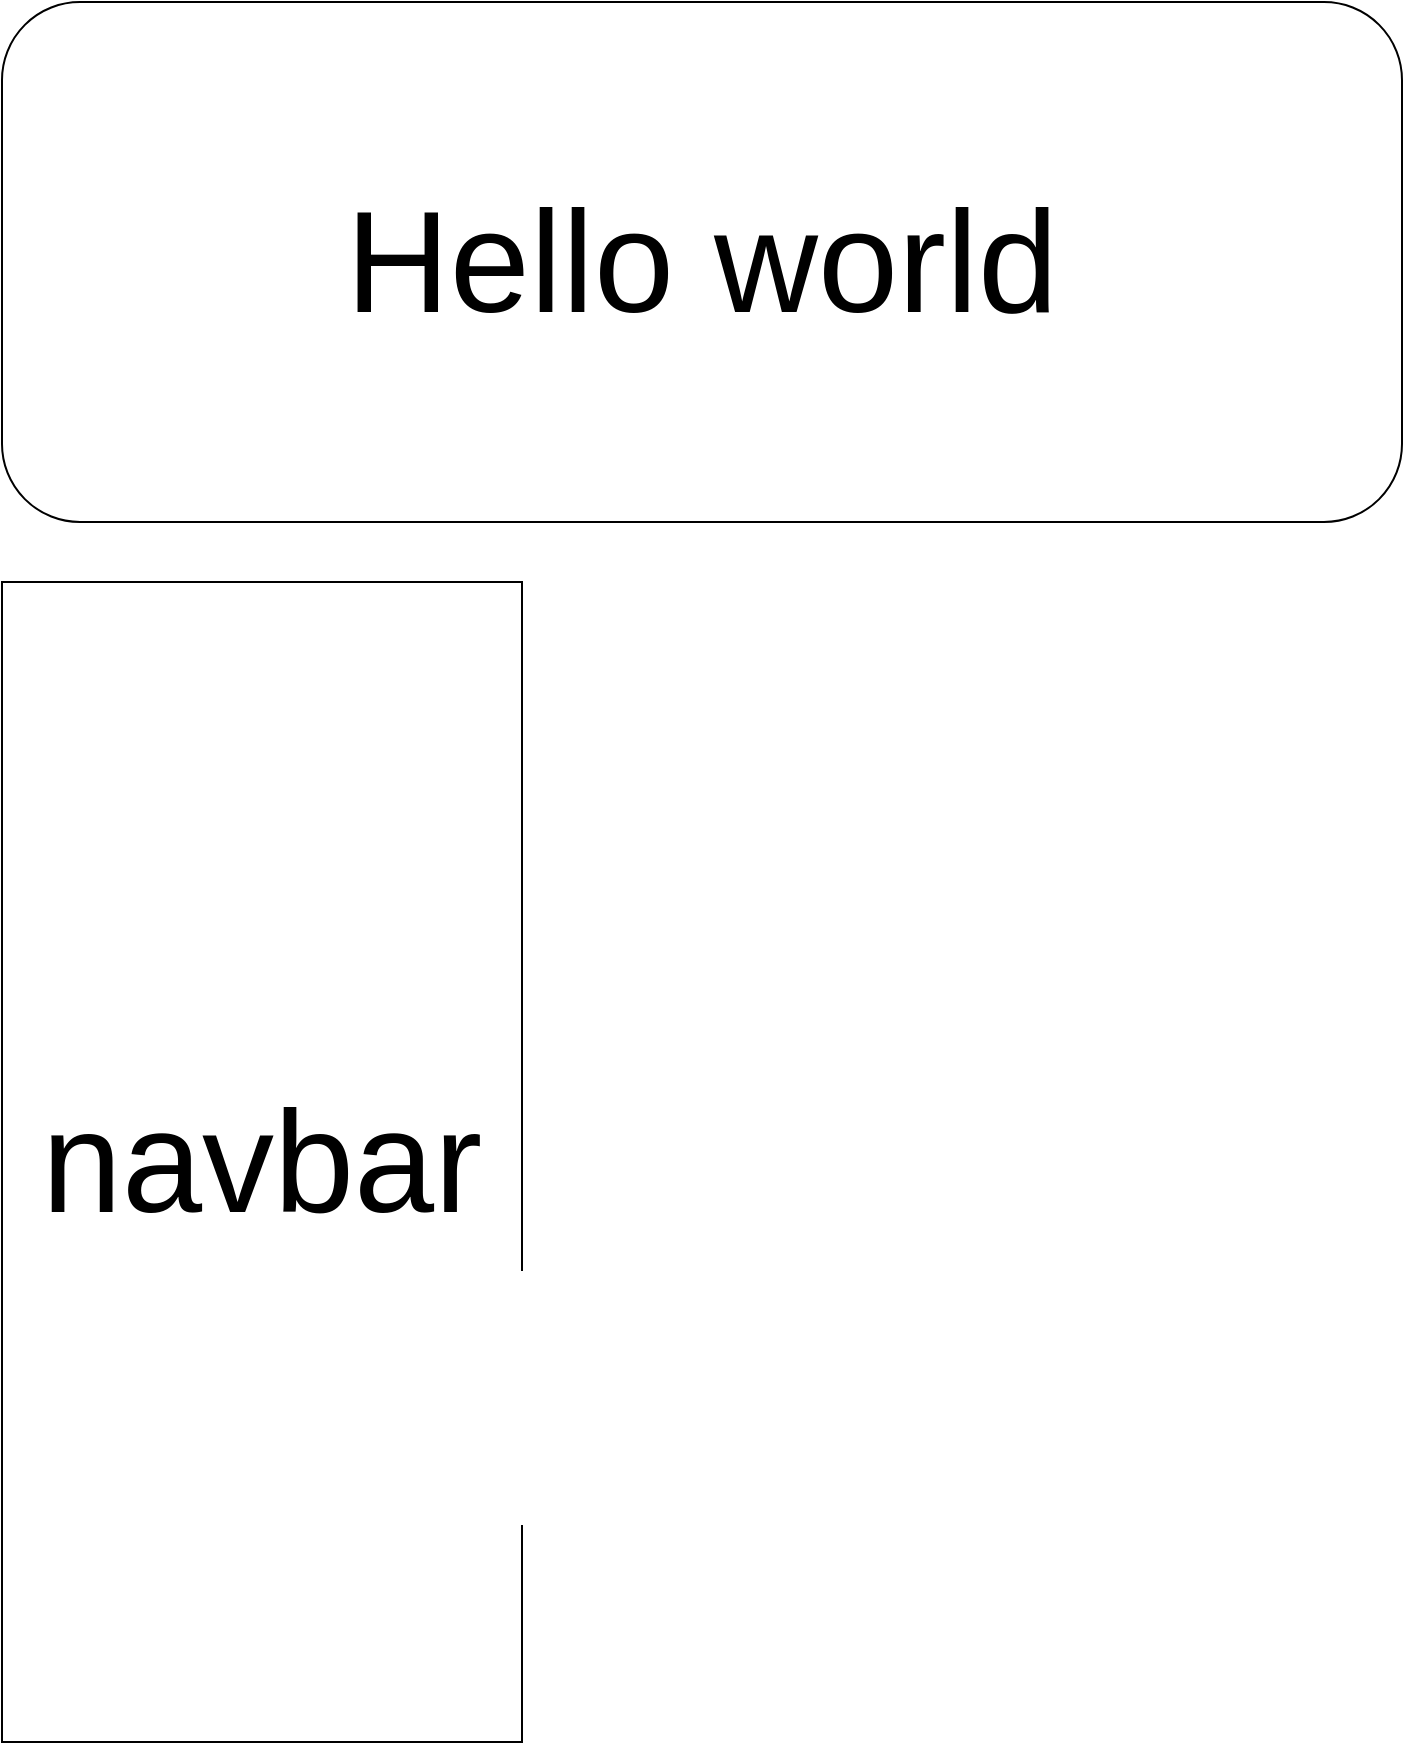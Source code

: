 <mxfile version="20.1.4" type="github">
  <diagram id="r01NzRCkKseqNjuc2pSp" name="Page-1">
    <mxGraphModel dx="1422" dy="765" grid="1" gridSize="10" guides="1" tooltips="1" connect="1" arrows="1" fold="1" page="1" pageScale="1" pageWidth="850" pageHeight="1100" math="0" shadow="0">
      <root>
        <mxCell id="0" />
        <mxCell id="1" parent="0" />
        <mxCell id="mR5w28hXf6_Jl-m4y_PN-1" value="&lt;font style=&quot;font-size: 72px;&quot;&gt;Hello world&lt;br&gt;&lt;/font&gt;" style="rounded=1;whiteSpace=wrap;html=1;" vertex="1" parent="1">
          <mxGeometry x="100" y="40" width="700" height="260" as="geometry" />
        </mxCell>
        <mxCell id="mR5w28hXf6_Jl-m4y_PN-2" value="navbar" style="rounded=0;whiteSpace=wrap;html=1;fontSize=72;" vertex="1" parent="1">
          <mxGeometry x="100" y="330" width="260" height="580" as="geometry" />
        </mxCell>
      </root>
    </mxGraphModel>
  </diagram>
</mxfile>
